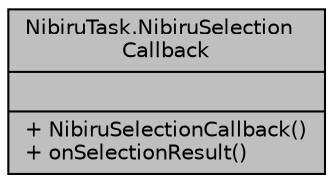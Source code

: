 digraph "NibiruTask.NibiruSelectionCallback"
{
 // LATEX_PDF_SIZE
  edge [fontname="Helvetica",fontsize="10",labelfontname="Helvetica",labelfontsize="10"];
  node [fontname="Helvetica",fontsize="10",shape=record];
  Node1 [label="{NibiruTask.NibiruSelection\lCallback\n||+ NibiruSelectionCallback()\l+ onSelectionResult()\l}",height=0.2,width=0.4,color="black", fillcolor="grey75", style="filled", fontcolor="black",tooltip="The interface of Callback."];
}
